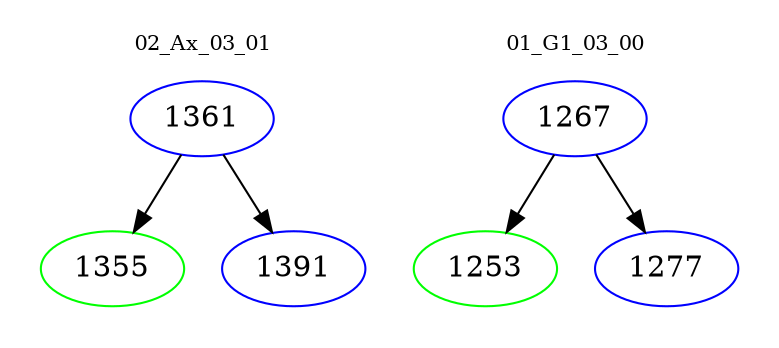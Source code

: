 digraph{
subgraph cluster_0 {
color = white
label = "02_Ax_03_01";
fontsize=10;
T0_1361 [label="1361", color="blue"]
T0_1361 -> T0_1355 [color="black"]
T0_1355 [label="1355", color="green"]
T0_1361 -> T0_1391 [color="black"]
T0_1391 [label="1391", color="blue"]
}
subgraph cluster_1 {
color = white
label = "01_G1_03_00";
fontsize=10;
T1_1267 [label="1267", color="blue"]
T1_1267 -> T1_1253 [color="black"]
T1_1253 [label="1253", color="green"]
T1_1267 -> T1_1277 [color="black"]
T1_1277 [label="1277", color="blue"]
}
}
